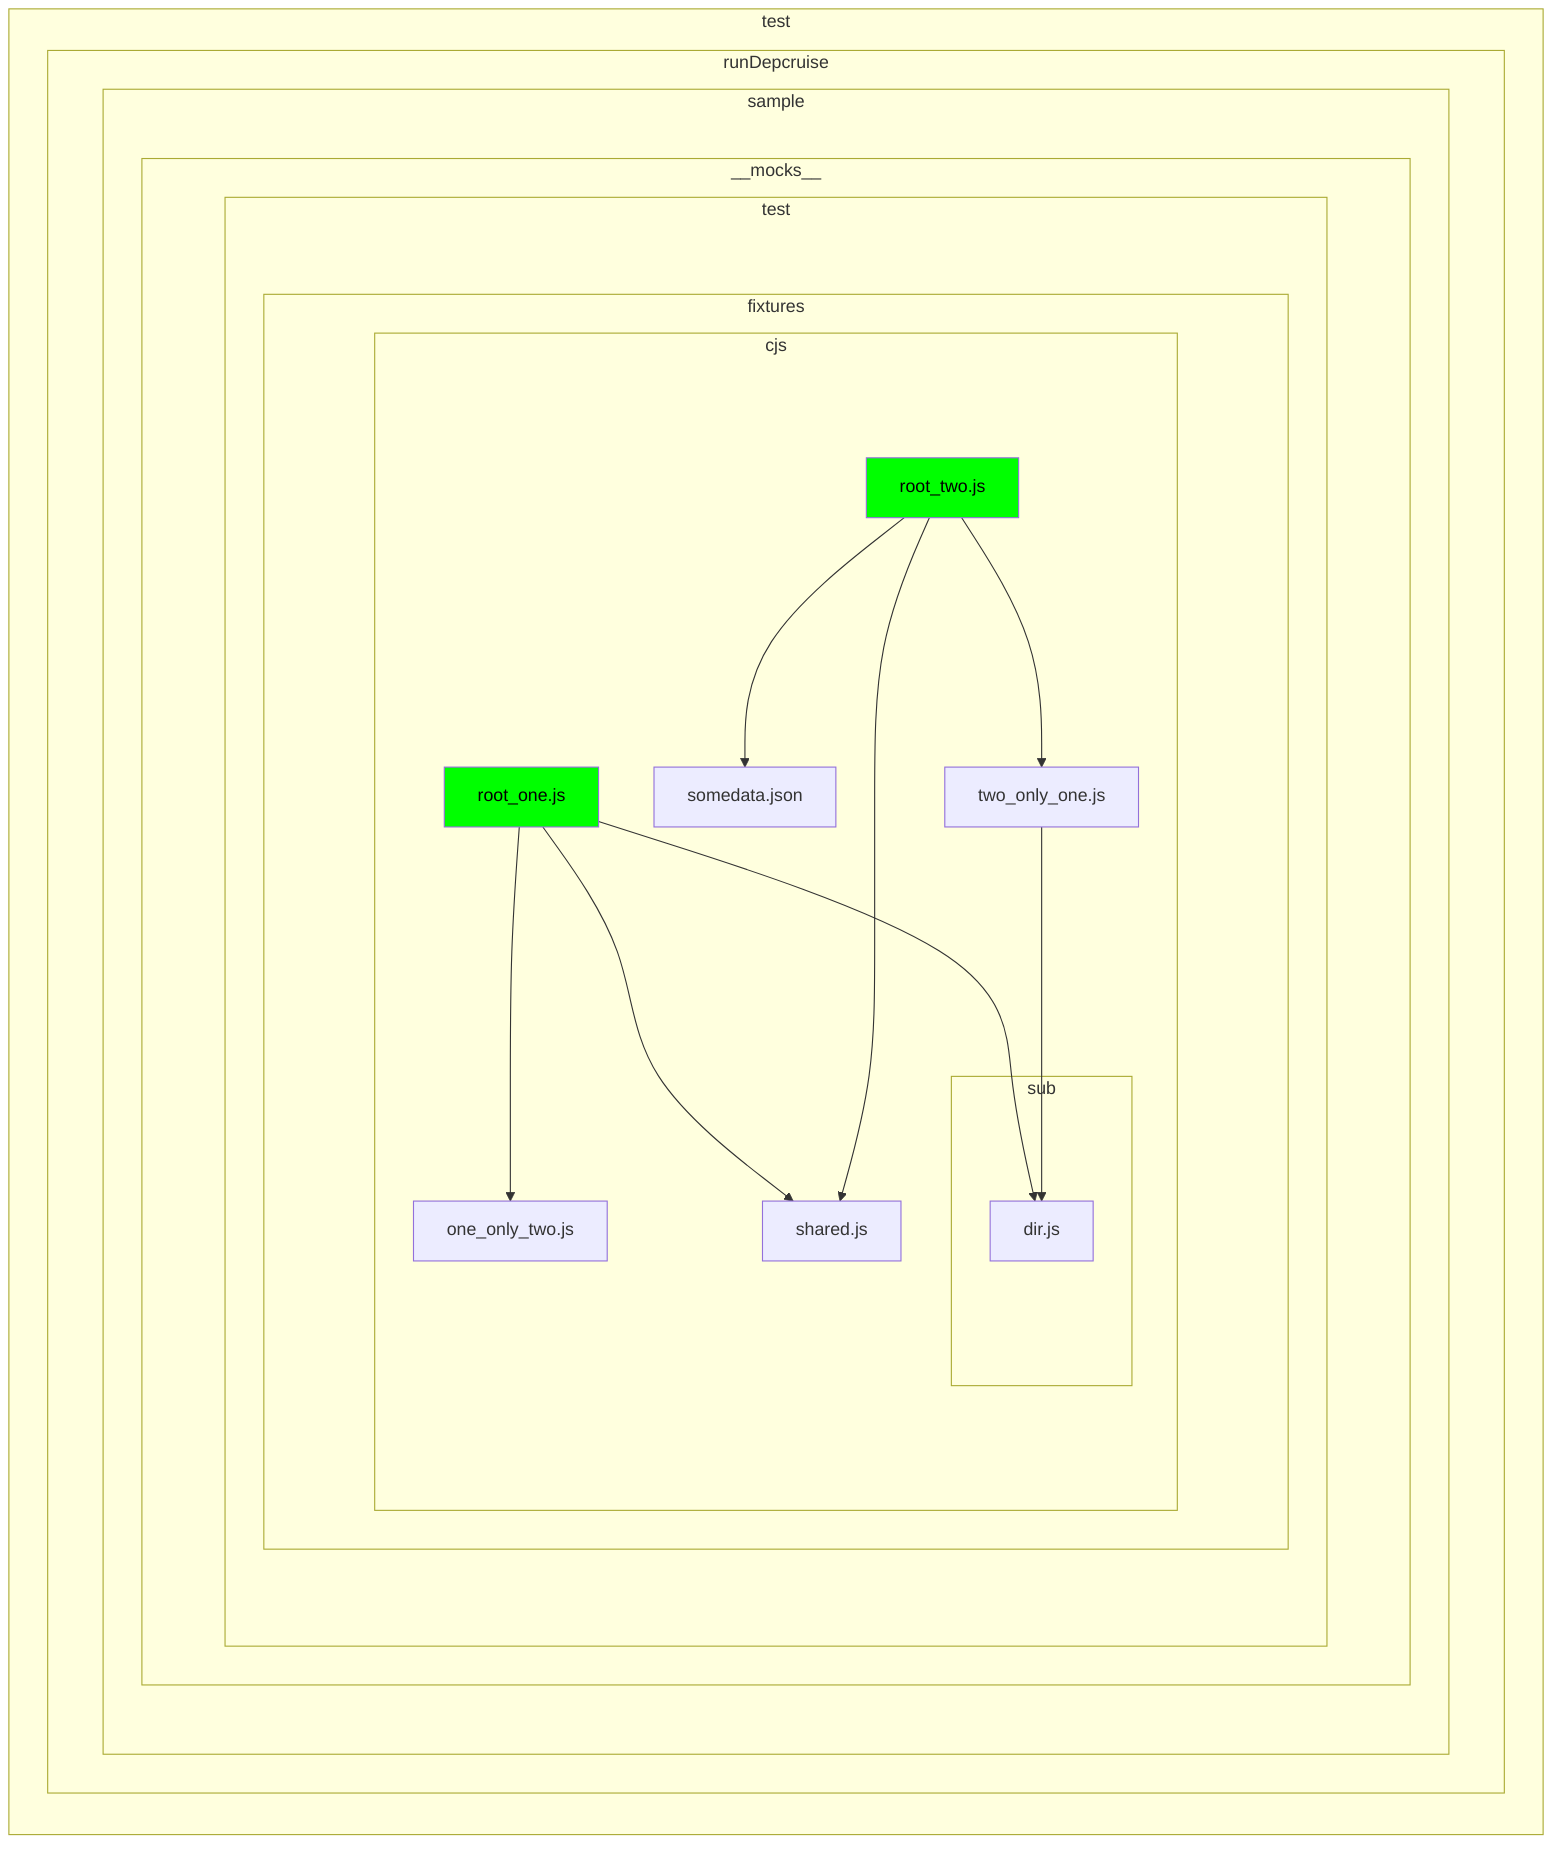 flowchart LR

subgraph 0["test"]
subgraph 1["runDepcruise"]
subgraph 2["sample"]
subgraph 3["__mocks__"]
subgraph 4["test"]
subgraph 5["fixtures"]
subgraph 6["cjs"]
7["one_only_two.js"]
8["root_one.js"]
9["shared.js"]
subgraph a["sub"]
b["dir.js"]
end
c["root_two.js"]
d["somedata.json"]
e["two_only_one.js"]
end
end
end
end
end
end
end
8-->7
8-->9
8-->b
c-->9
c-->d
c-->e
e-->b

style 8 fill:lime,color:black
style c fill:lime,color:black